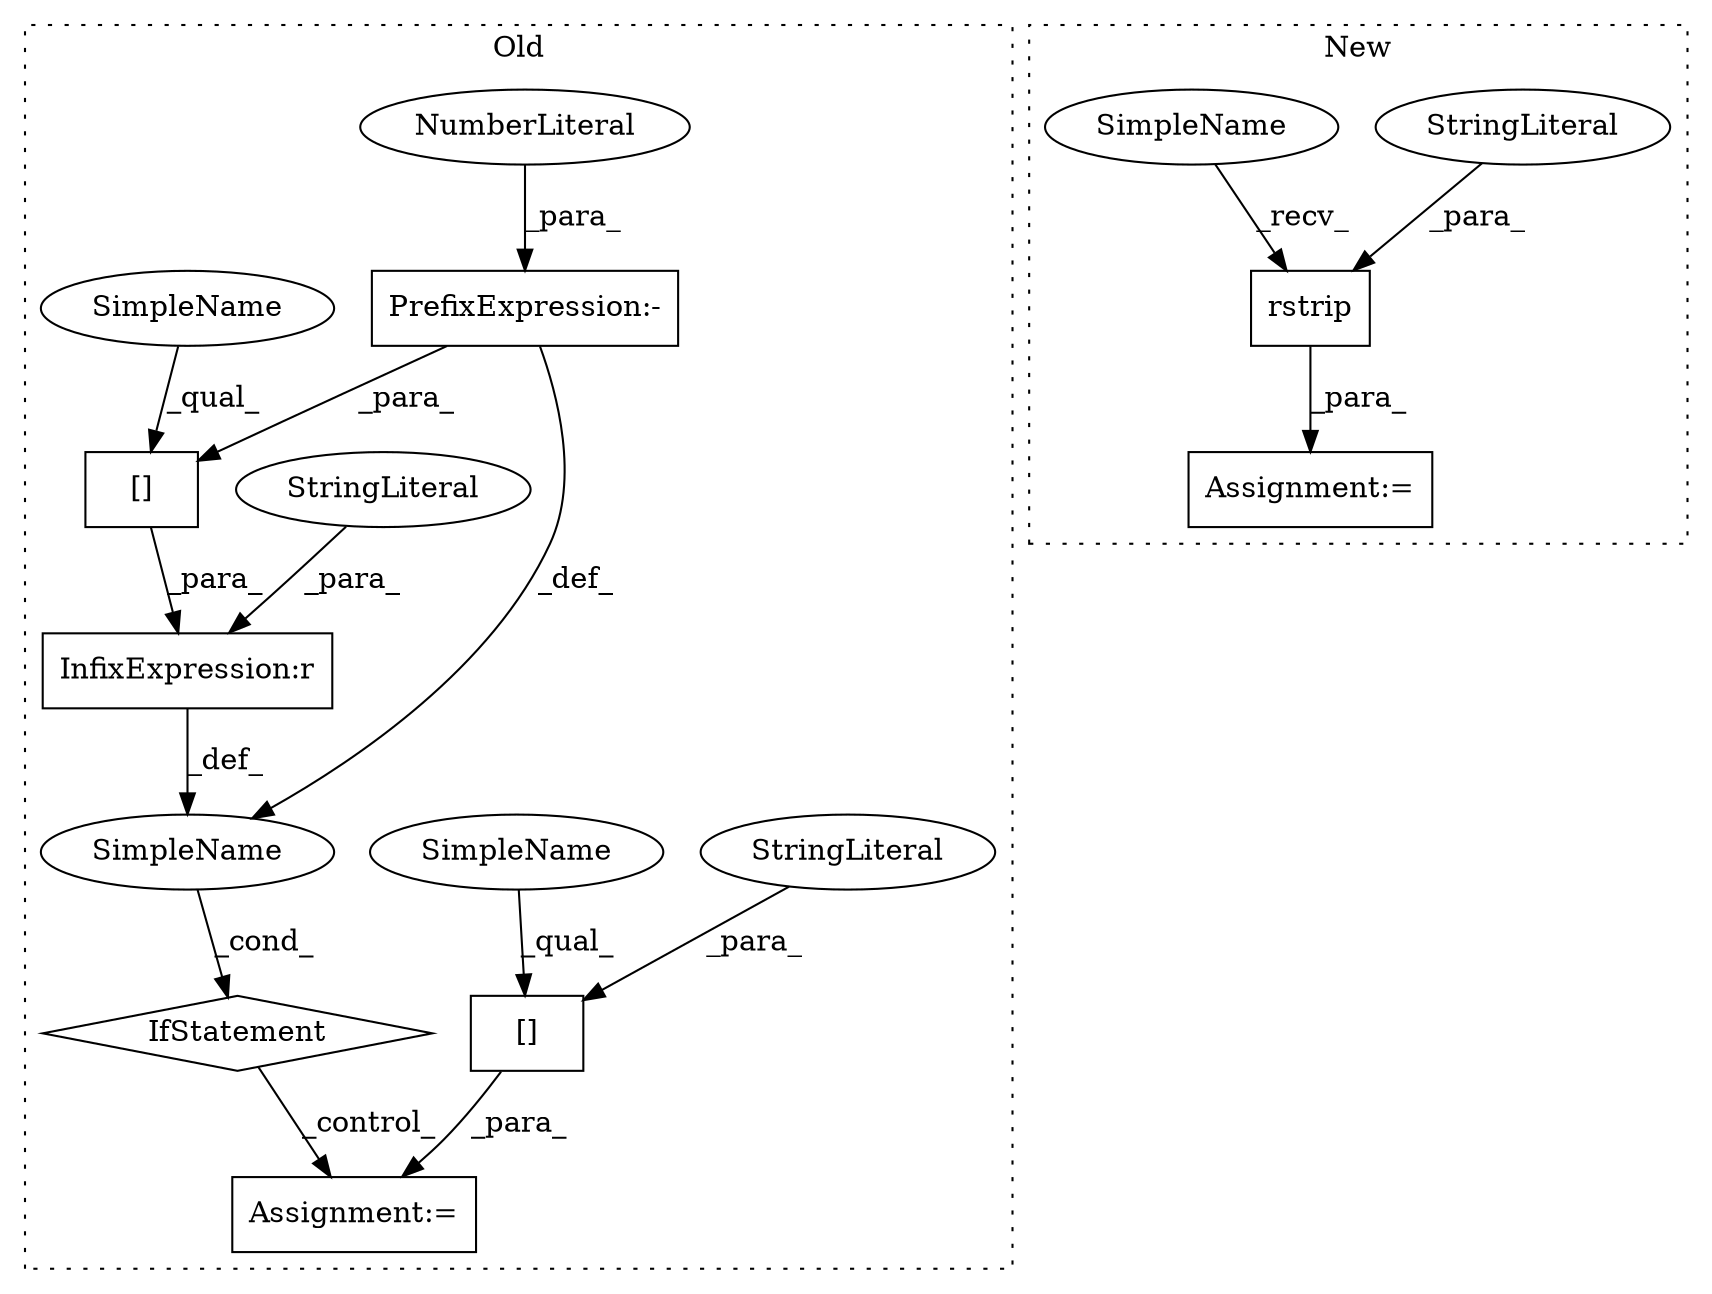 digraph G {
subgraph cluster0 {
1 [label="[]" a="2" s="1202,1225" l="5,1" shape="box"];
3 [label="StringLiteral" a="45" s="1207" l="18" shape="ellipse"];
6 [label="[]" a="2" s="1171,1178" l="5,1" shape="box"];
7 [label="PrefixExpression:-" a="38" s="1176" l="1" shape="box"];
8 [label="NumberLiteral" a="34" s="1177" l="1" shape="ellipse"];
9 [label="InfixExpression:r" a="27" s="1179" l="4" shape="box"];
10 [label="StringLiteral" a="45" s="1183" l="4" shape="ellipse"];
11 [label="IfStatement" a="25" s="1167,1187" l="4,2" shape="diamond"];
12 [label="SimpleName" a="42" s="" l="" shape="ellipse"];
13 [label="Assignment:=" a="7" s="1201" l="1" shape="box"];
14 [label="SimpleName" a="42" s="1202" l="4" shape="ellipse"];
15 [label="SimpleName" a="42" s="1171" l="4" shape="ellipse"];
label = "Old";
style="dotted";
}
subgraph cluster1 {
2 [label="rstrip" a="32" s="1335,1346" l="7,1" shape="box"];
4 [label="StringLiteral" a="45" s="1342" l="4" shape="ellipse"];
5 [label="Assignment:=" a="7" s="1805" l="1" shape="box"];
16 [label="SimpleName" a="42" s="1330" l="4" shape="ellipse"];
label = "New";
style="dotted";
}
1 -> 13 [label="_para_"];
2 -> 5 [label="_para_"];
3 -> 1 [label="_para_"];
4 -> 2 [label="_para_"];
6 -> 9 [label="_para_"];
7 -> 6 [label="_para_"];
7 -> 12 [label="_def_"];
8 -> 7 [label="_para_"];
9 -> 12 [label="_def_"];
10 -> 9 [label="_para_"];
11 -> 13 [label="_control_"];
12 -> 11 [label="_cond_"];
14 -> 1 [label="_qual_"];
15 -> 6 [label="_qual_"];
16 -> 2 [label="_recv_"];
}